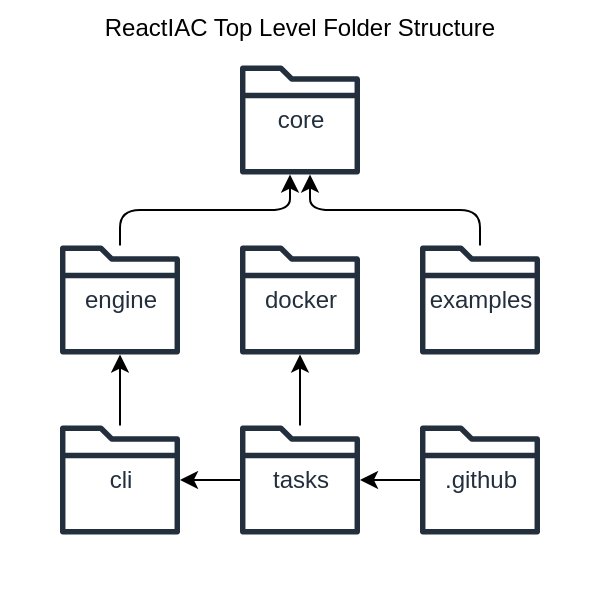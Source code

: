 <mxfile 
  version="25.0.2"
  >
  <diagram
    name="reactiac-top-level-folder-structure"
    >
    <mxGraphModel
      grid="1" 
      gridSize="10" 
      guides="1" 
      tooltips="1" 
      connect="1" 
      arrows="1" 
      fold="1" 
      page="1" 
      pageScale="1" 
      pageWidth="1" 
      pageHeight="1" 
      math="0" 
      shadow="0"
      >
      <root>
        <mxCell
          id="page"
          />
        <mxCell
          id="root" 
          parent="page"
          />
        <mxCell
          style="align=center;strokeColor=none;verticalAlign=top;aspect=fixed" 
          id="react_iac_reactiactoplevelfolderstructure" 
          parent="root" 
          value="ReactIAC Top Level Folder Structure" 
          vertex="1"
          >
          <mxGeometry
            as="geometry" 
            width="300" 
            height="300" 
            x="0" 
            y="0"
            />
          </mxCell>
        <mxCell
          style="shape=mxgraph.aws4.folder;fillColor=#232F3D;verticalLabelPosition=middle;verticalAlign=middle;align=center;aspect=fixed;sketch=0;outlineConnect=0;fontColor=#232F3E;gradientColor=none;strokeColor=none;dashed=0;fontSize=12;fontStyle=0;pointerEvents=1;html=1;labelPosition=center" 
          id="folder_core" 
          parent="react_iac_reactiactoplevelfolderstructure" 
          value="core" 
          vertex="1"
          >
          <mxGeometry
            as="geometry" 
            width="60" 
            height="60" 
            x="120" 
            y="30"
            />
          </mxCell>
        <mxCell
          style="align=center;spacingLeft=5;spacingRight=5;spacingBottom=5;verticalAlign=top;aspect=fixed;noLabel=1;opacity=0" 
          id="second" 
          parent="react_iac_reactiactoplevelfolderstructure" 
          value="Row" 
          vertex="1"
          >
          <mxGeometry
            as="geometry" 
            width="240" 
            height="60" 
            x="30" 
            y="120"
            />
          </mxCell>
        <mxCell
          style="shape=mxgraph.aws4.folder;fillColor=#232F3D;verticalLabelPosition=middle;verticalAlign=middle;align=center;aspect=fixed;sketch=0;outlineConnect=0;fontColor=#232F3E;gradientColor=none;strokeColor=none;dashed=0;fontSize=12;fontStyle=0;pointerEvents=1;html=1;labelPosition=center" 
          id="folder_engine" 
          parent="second" 
          value="engine" 
          vertex="1"
          >
          <mxGeometry
            as="geometry" 
            width="60" 
            height="60" 
            x="0" 
            y="0"
            />
          </mxCell>
        <mxCell
          style="shape=mxgraph.aws4.folder;fillColor=#232F3D;verticalLabelPosition=middle;verticalAlign=middle;align=center;aspect=fixed;sketch=0;outlineConnect=0;fontColor=#232F3E;gradientColor=none;strokeColor=none;dashed=0;fontSize=12;fontStyle=0;pointerEvents=1;html=1;labelPosition=center" 
          id="folder_docker" 
          parent="second" 
          value="docker" 
          vertex="1"
          >
          <mxGeometry
            as="geometry" 
            width="60" 
            height="60" 
            x="90" 
            y="0"
            />
          </mxCell>
        <mxCell
          style="shape=mxgraph.aws4.folder;fillColor=#232F3D;verticalLabelPosition=middle;verticalAlign=middle;align=center;aspect=fixed;sketch=0;outlineConnect=0;fontColor=#232F3E;gradientColor=none;strokeColor=none;dashed=0;fontSize=12;fontStyle=0;pointerEvents=1;html=1;labelPosition=center" 
          id="folder_examples" 
          parent="second" 
          value="examples" 
          vertex="1"
          >
          <mxGeometry
            as="geometry" 
            width="60" 
            height="60" 
            x="180" 
            y="0"
            />
          </mxCell>
        <mxCell
          style="align=center;spacingLeft=5;spacingRight=5;spacingBottom=5;verticalAlign=top;aspect=fixed;noLabel=1;opacity=0" 
          id="third" 
          parent="react_iac_reactiactoplevelfolderstructure" 
          value="Row" 
          vertex="1"
          >
          <mxGeometry
            as="geometry" 
            width="240" 
            height="60" 
            x="30" 
            y="210"
            />
          </mxCell>
        <mxCell
          style="shape=mxgraph.aws4.folder;fillColor=#232F3D;verticalLabelPosition=middle;verticalAlign=middle;align=center;aspect=fixed;sketch=0;outlineConnect=0;fontColor=#232F3E;gradientColor=none;strokeColor=none;dashed=0;fontSize=12;fontStyle=0;pointerEvents=1;html=1;labelPosition=center" 
          id="folder_cli" 
          parent="third" 
          value="cli" 
          vertex="1"
          >
          <mxGeometry
            as="geometry" 
            width="60" 
            height="60" 
            x="0" 
            y="0"
            />
          </mxCell>
        <mxCell
          style="shape=mxgraph.aws4.folder;fillColor=#232F3D;verticalLabelPosition=middle;verticalAlign=middle;align=center;aspect=fixed;sketch=0;outlineConnect=0;fontColor=#232F3E;gradientColor=none;strokeColor=none;dashed=0;fontSize=12;fontStyle=0;pointerEvents=1;html=1;labelPosition=center" 
          id="folder_tasks" 
          parent="third" 
          value="tasks" 
          vertex="1"
          >
          <mxGeometry
            as="geometry" 
            width="60" 
            height="60" 
            x="90" 
            y="0"
            />
          </mxCell>
        <mxCell
          style="shape=mxgraph.aws4.folder;fillColor=#232F3D;verticalLabelPosition=middle;verticalAlign=middle;align=center;aspect=fixed;sketch=0;outlineConnect=0;fontColor=#232F3E;gradientColor=none;strokeColor=none;dashed=0;fontSize=12;fontStyle=0;pointerEvents=1;html=1;labelPosition=center" 
          id="folder_github" 
          parent="third" 
          value=".github" 
          vertex="1"
          >
          <mxGeometry
            as="geometry" 
            width="60" 
            height="60" 
            x="180" 
            y="0"
            />
          </mxCell>
        <mxCell
          id="dependency" 
          source="folder_engine" 
          target="folder_core" 
          parent="root" 
          edge="1" 
          style="rounded=1;orthogonalLoop=1;jettySize=auto;html=1;edgeStyle=orthogonalEdgeStyle"
          >
          <mxGeometry
            relative="1" 
            as="geometry"
            >
            <Array
              as="points"
              >
              <mxPoint
                x="60" 
                y="105"
                />
              <mxPoint
                x="145" 
                y="105"
                />
              </Array>
            </mxGeometry>
          </mxCell>
        <mxCell
          id="dependency_2" 
          source="folder_examples" 
          target="folder_core" 
          parent="root" 
          edge="1" 
          style="rounded=1;orthogonalLoop=1;jettySize=auto;html=1;edgeStyle=orthogonalEdgeStyle"
          >
          <mxGeometry
            relative="1" 
            as="geometry"
            >
            <Array
              as="points"
              >
              <mxPoint
                x="240" 
                y="105"
                />
              <mxPoint
                x="155" 
                y="105"
                />
              </Array>
            </mxGeometry>
          </mxCell>
        <mxCell
          id="dependency_3" 
          source="folder_cli" 
          target="folder_engine" 
          parent="root" 
          edge="1" 
          style="rounded=1;orthogonalLoop=1;jettySize=auto;html=1;edgeStyle=orthogonalEdgeStyle"
          >
          <mxGeometry
            relative="1" 
            as="geometry"
            >
            <Array
              as="points"
              >
              <mxPoint
                x="60" 
                y="195"
                />
              <mxPoint
                x="60" 
                y="195"
                />
              </Array>
            </mxGeometry>
          </mxCell>
        <mxCell
          id="dependency_4" 
          source="folder_tasks" 
          target="folder_cli" 
          parent="root" 
          edge="1" 
          style="rounded=1;orthogonalLoop=1;jettySize=auto;html=1;edgeStyle=orthogonalEdgeStyle"
          >
          <mxGeometry
            relative="1" 
            as="geometry"
            >
            <Array
              as="points"
              >
              <mxPoint
                x="105" 
                y="240"
                />
              <mxPoint
                x="105" 
                y="240"
                />
              </Array>
            </mxGeometry>
          </mxCell>
        <mxCell
          id="dependency_5" 
          source="folder_tasks" 
          target="folder_docker" 
          parent="root" 
          edge="1" 
          style="rounded=1;orthogonalLoop=1;jettySize=auto;html=1;edgeStyle=orthogonalEdgeStyle"
          >
          <mxGeometry
            relative="1" 
            as="geometry"
            >
            <Array
              as="points"
              >
              <mxPoint
                x="150" 
                y="195"
                />
              <mxPoint
                x="150" 
                y="195"
                />
              </Array>
            </mxGeometry>
          </mxCell>
        <mxCell
          id="dependency_6" 
          source="folder_github" 
          target="folder_tasks" 
          parent="root" 
          edge="1" 
          style="rounded=1;orthogonalLoop=1;jettySize=auto;html=1;edgeStyle=orthogonalEdgeStyle"
          >
          <mxGeometry
            relative="1" 
            as="geometry"
            >
            <Array
              as="points"
              >
              <mxPoint
                x="195" 
                y="240"
                />
              <mxPoint
                x="195" 
                y="240"
                />
              </Array>
            </mxGeometry>
          </mxCell>
        </root>
      </mxGraphModel>
    </diagram>
  </mxfile>